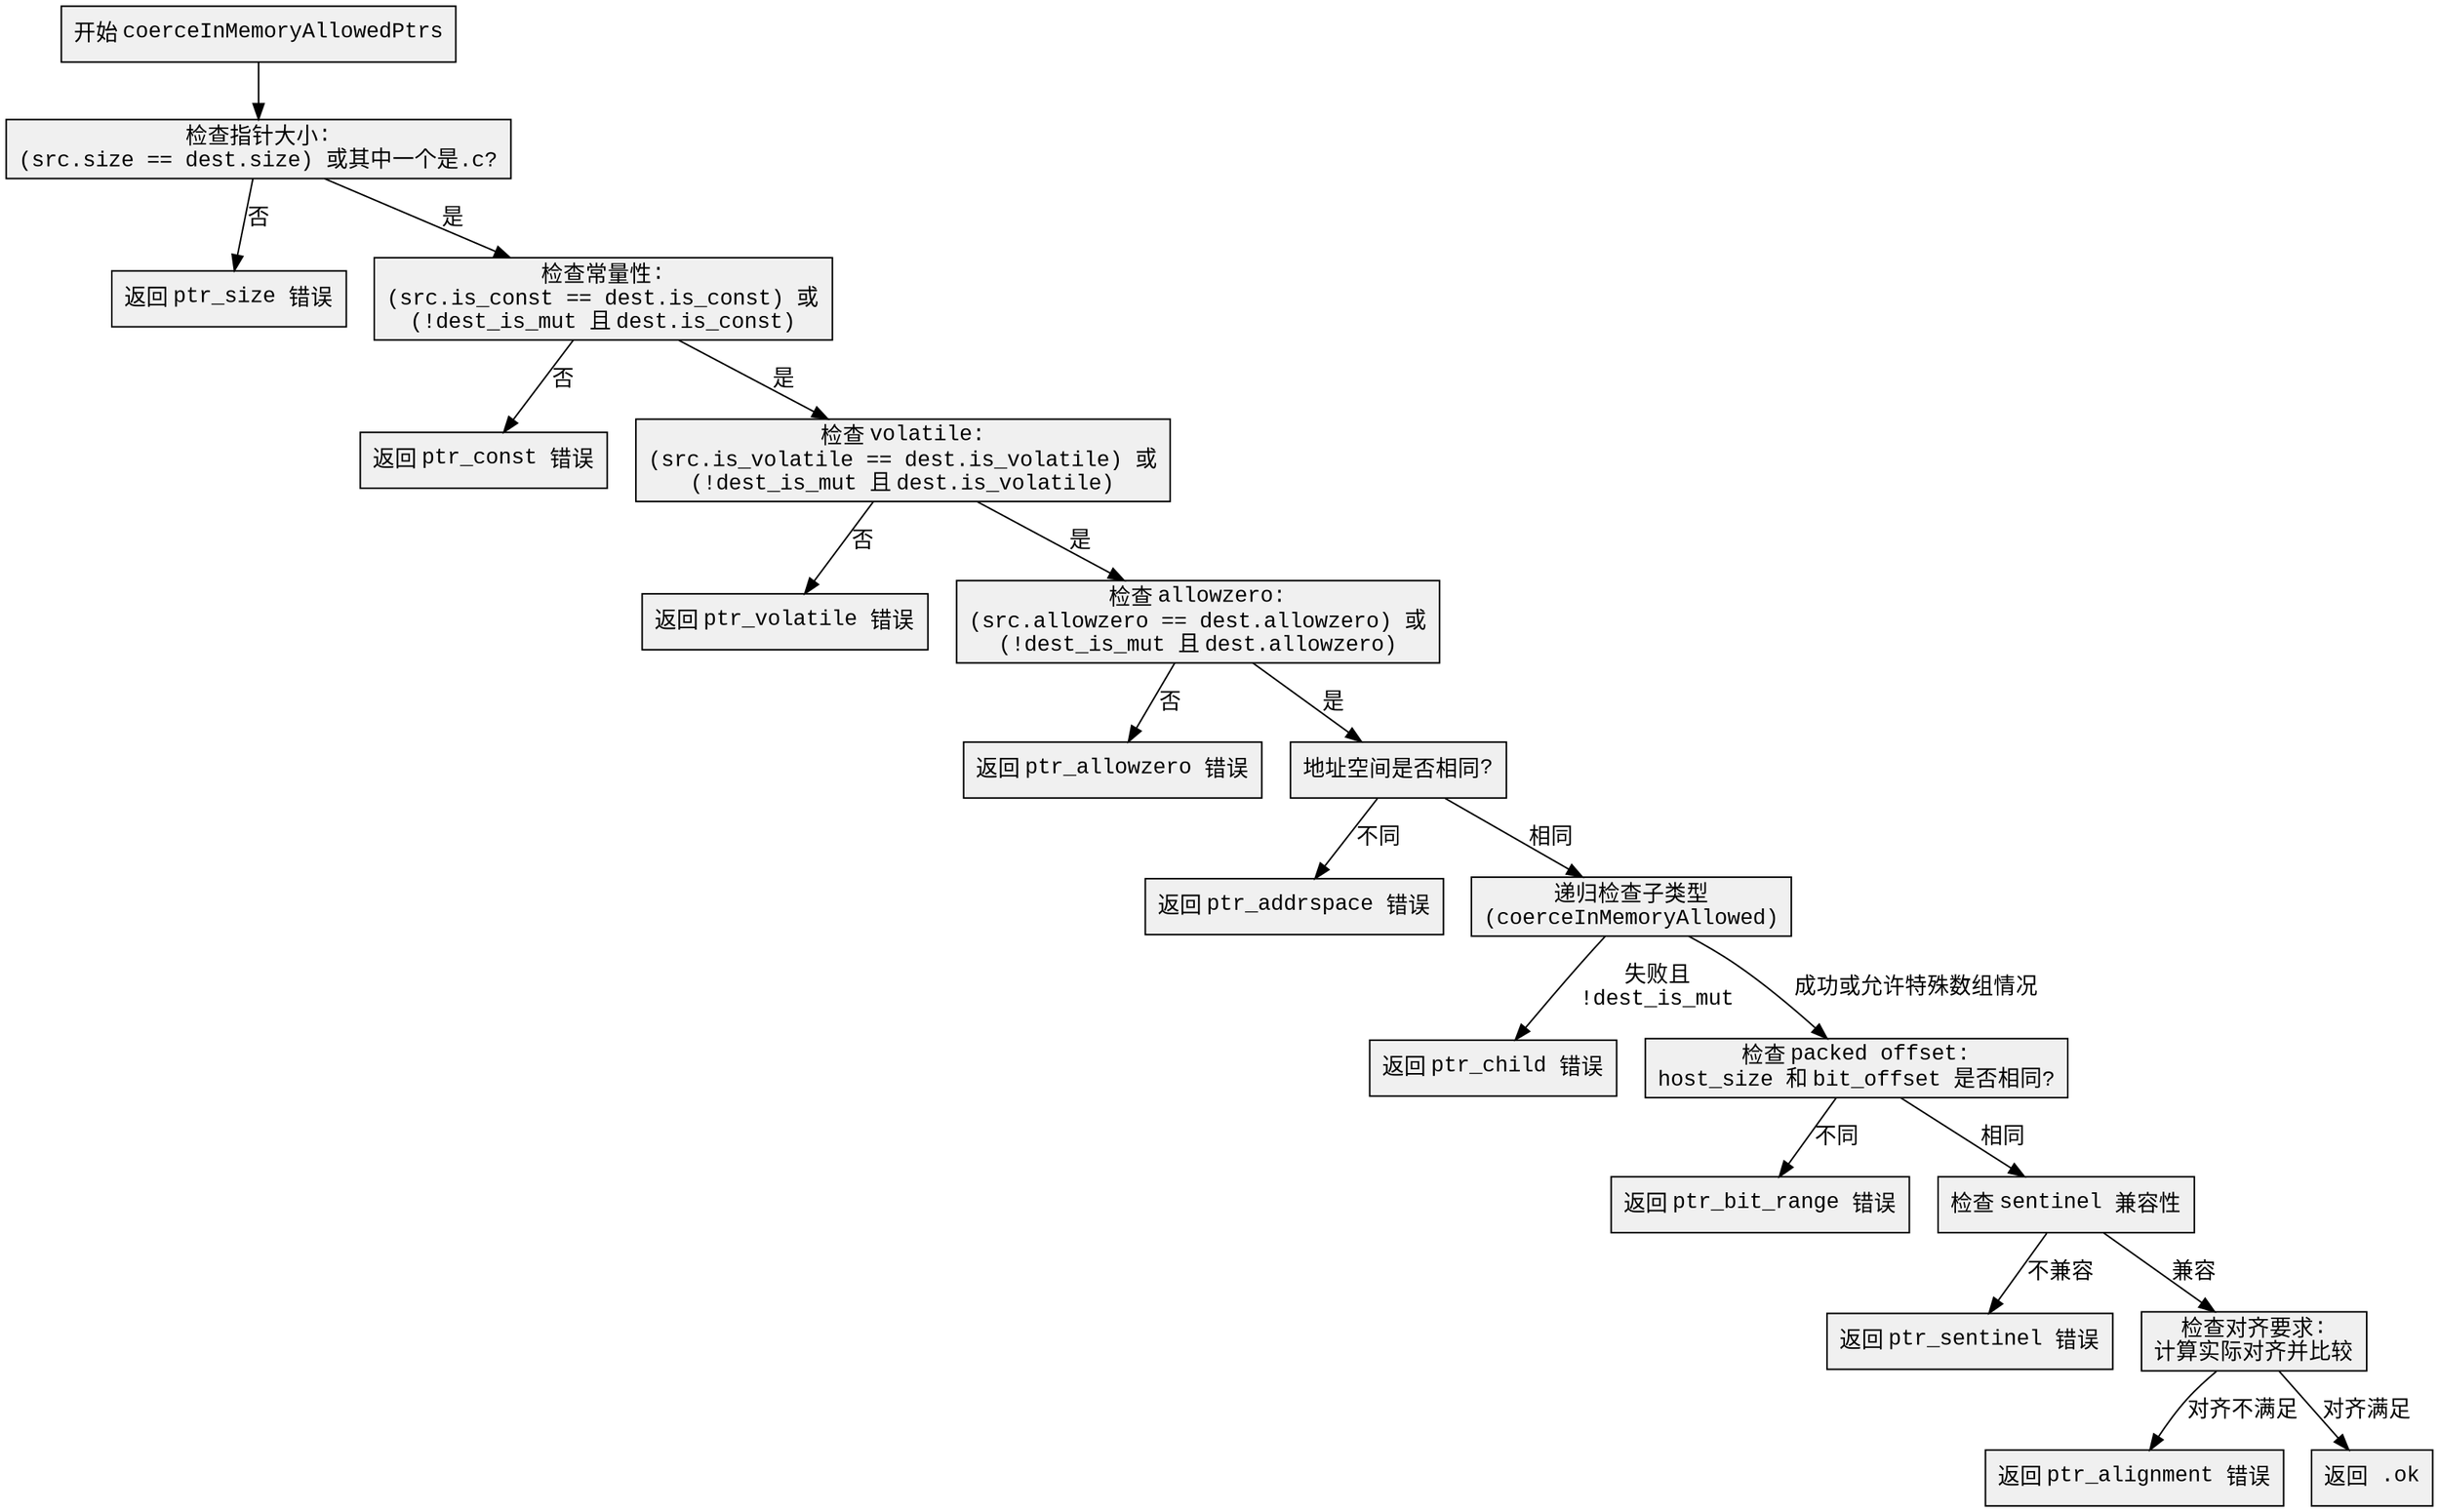 
digraph flowchart {
    node [shape=rectangle, fontname="Courier New", style=filled, fillcolor="#f0f0f0"];
    edge [fontname="Courier New"];

    start [label="开始 coerceInMemoryAllowedPtrs"];
    check_ptr_size [label="检查指针大小:\n(src.size == dest.size) 或其中一个是.c?"];
    ptr_size_error [label="返回 ptr_size 错误"];
    check_const [label="检查常量性:\n(src.is_const == dest.is_const) 或\n(!dest_is_mut 且 dest.is_const)"];
    const_error [label="返回 ptr_const 错误"];
    check_volatile [label="检查 volatile:\n(src.is_volatile == dest.is_volatile) 或\n(!dest_is_mut 且 dest.is_volatile)"];
    volatile_error [label="返回 ptr_volatile 错误"];
    check_allowzero [label="检查 allowzero:\n(src.allowzero == dest.allowzero) 或\n(!dest_is_mut 且 dest.allowzero)"];
    allowzero_error [label="返回 ptr_allowzero 错误"];
    check_addrspace [label="地址空间是否相同?"];
    addrspace_error [label="返回 ptr_addrspace 错误"];
    check_child [label="递归检查子类型\n(coerceInMemoryAllowed)"];
    child_error [label="返回 ptr_child 错误"];
    check_bit_range [label="检查 packed offset:\nhost_size 和 bit_offset 是否相同?"];
    bit_range_error [label="返回 ptr_bit_range 错误"];
    check_sentinel [label="检查 sentinel 兼容性"];
    sentinel_error [label="返回 ptr_sentinel 错误"];
    check_alignment [label="检查对齐要求:\n计算实际对齐并比较"];
    alignment_error [label="返回 ptr_alignment 错误"];
    ok [label="返回 .ok"];

    start -> check_ptr_size;
    
    check_ptr_size -> ptr_size_error [label="否"];
    check_ptr_size -> check_const [label="是"];
    
    check_const -> const_error [label="否"];
    check_const -> check_volatile [label="是"];
    
    check_volatile -> volatile_error [label="否"];
    check_volatile -> check_allowzero [label="是"];
    
    check_allowzero -> allowzero_error [label="否"];
    check_allowzero -> check_addrspace [label="是"];
    
    check_addrspace -> addrspace_error [label="不同"];
    check_addrspace -> check_child [label="相同"];
    
    check_child -> child_error [label="失败且\n!dest_is_mut"];
    check_child -> check_bit_range [label="成功或允许特殊数组情况"];
    
    check_bit_range -> bit_range_error [label="不同"];
    check_bit_range -> check_sentinel [label="相同"];
    
    check_sentinel -> sentinel_error [label="不兼容"];
    check_sentinel -> check_alignment [label="兼容"];
    
    check_alignment -> alignment_error [label="对齐不满足"];
    check_alignment -> ok [label="对齐满足"];
}
